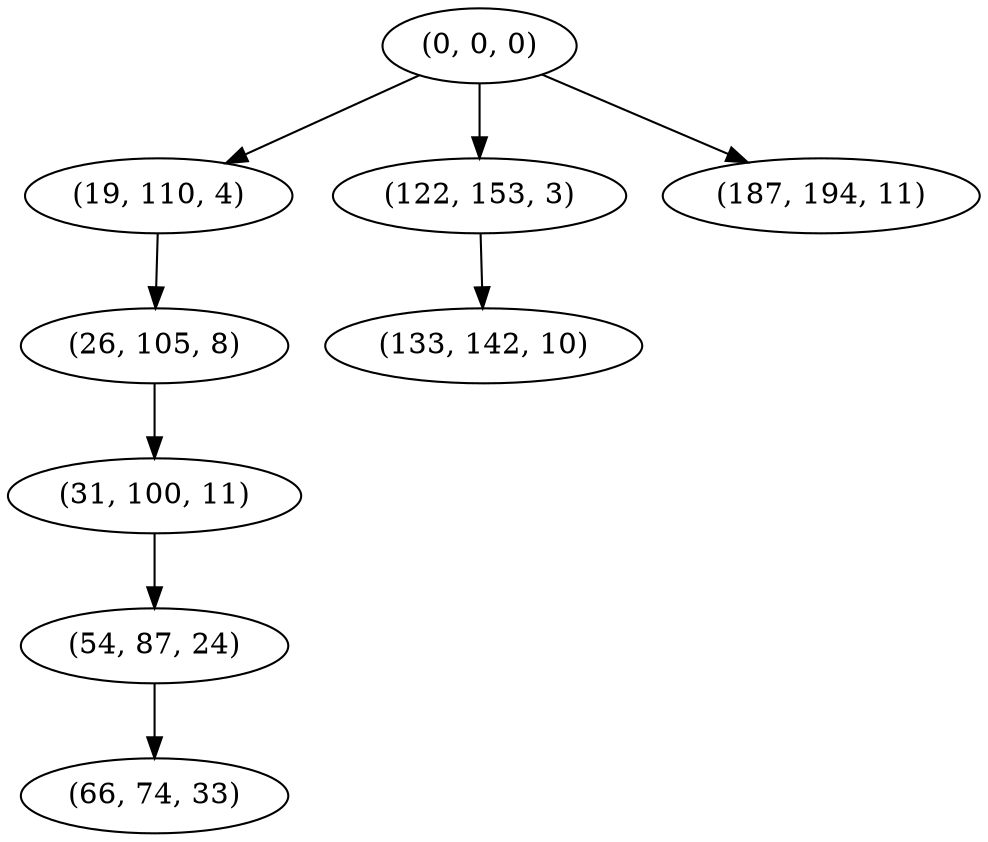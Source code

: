 digraph tree {
    "(0, 0, 0)";
    "(19, 110, 4)";
    "(26, 105, 8)";
    "(31, 100, 11)";
    "(54, 87, 24)";
    "(66, 74, 33)";
    "(122, 153, 3)";
    "(133, 142, 10)";
    "(187, 194, 11)";
    "(0, 0, 0)" -> "(19, 110, 4)";
    "(0, 0, 0)" -> "(122, 153, 3)";
    "(0, 0, 0)" -> "(187, 194, 11)";
    "(19, 110, 4)" -> "(26, 105, 8)";
    "(26, 105, 8)" -> "(31, 100, 11)";
    "(31, 100, 11)" -> "(54, 87, 24)";
    "(54, 87, 24)" -> "(66, 74, 33)";
    "(122, 153, 3)" -> "(133, 142, 10)";
}
